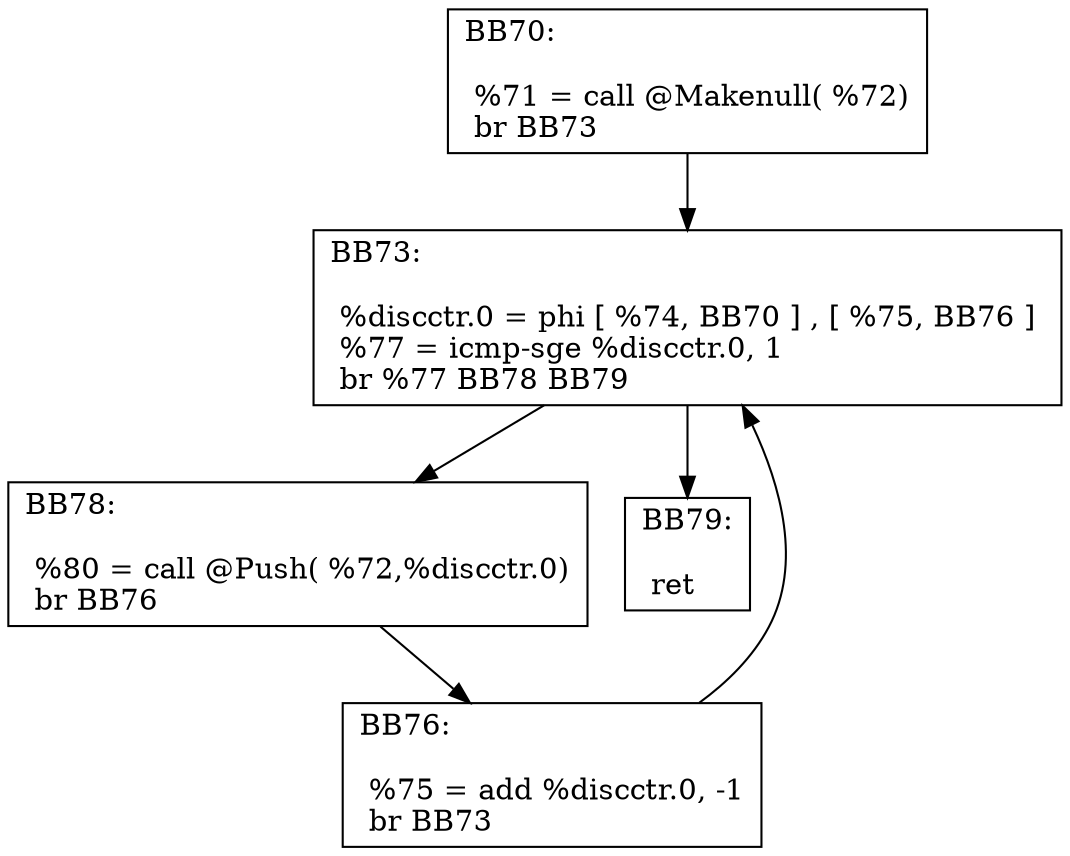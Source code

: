 digraph "CFG for 'Init' function" {
BB70 [shape=record,
    label="{BB70:\l\l
             %71 = call @Makenull( %72)\l
             br BB73\l
             }"];
BB70 -> BB73
BB73 [shape=record,
    label="{BB73:\l\l
             %discctr.0 = phi [ %74, BB70 ] , [ %75, BB76 ] \l
             %77 = icmp-sge %discctr.0, 1\l
             br %77 BB78 BB79\l
             }"];
BB73 -> BB78
BB73 -> BB79
BB78 [shape=record,
    label="{BB78:\l\l
             %80 = call @Push( %72,%discctr.0)\l
             br BB76\l
             }"];
BB78 -> BB76
BB76 [shape=record,
    label="{BB76:\l\l
             %75 = add %discctr.0, -1\l
             br BB73\l
             }"];
BB76 -> BB73
BB79 [shape=record,
    label="{BB79:\l\l
             ret\l
             }"];
}